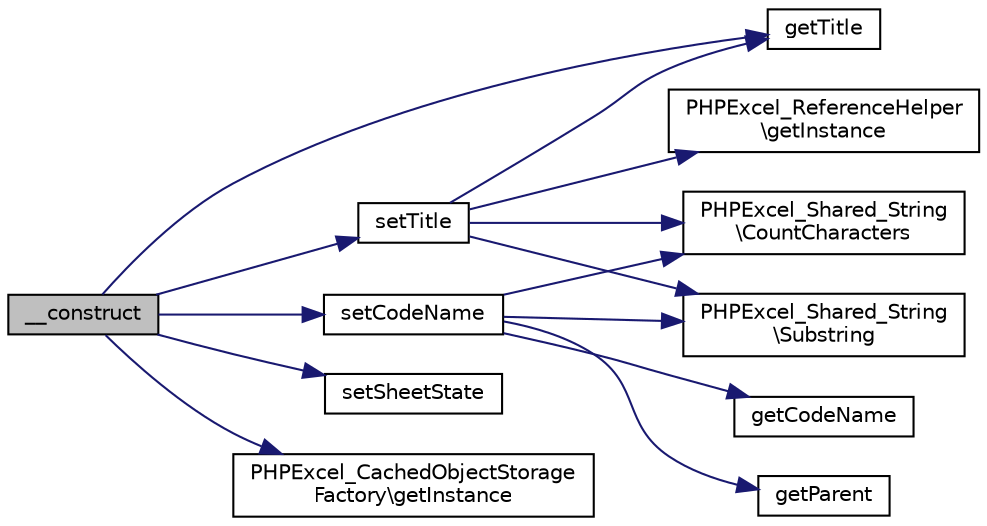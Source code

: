 digraph "__construct"
{
  edge [fontname="Helvetica",fontsize="10",labelfontname="Helvetica",labelfontsize="10"];
  node [fontname="Helvetica",fontsize="10",shape=record];
  rankdir="LR";
  Node0 [label="__construct",height=0.2,width=0.4,color="black", fillcolor="grey75", style="filled", fontcolor="black"];
  Node0 -> Node1 [color="midnightblue",fontsize="10",style="solid",fontname="Helvetica"];
  Node1 [label="setTitle",height=0.2,width=0.4,color="black", fillcolor="white", style="filled",URL="$class_p_h_p_excel___worksheet.html#a1eae9d3f95e07d330846afef55ef67ff"];
  Node1 -> Node2 [color="midnightblue",fontsize="10",style="solid",fontname="Helvetica"];
  Node2 [label="getTitle",height=0.2,width=0.4,color="black", fillcolor="white", style="filled",URL="$class_p_h_p_excel___worksheet.html#a95e859a4588a39a1824b717378a84c29"];
  Node1 -> Node3 [color="midnightblue",fontsize="10",style="solid",fontname="Helvetica"];
  Node3 [label="PHPExcel_Shared_String\l\\CountCharacters",height=0.2,width=0.4,color="black", fillcolor="white", style="filled",URL="$class_p_h_p_excel___shared___string.html#a23824c62b6aee1f2be9c1bb05ebe5c5d"];
  Node1 -> Node4 [color="midnightblue",fontsize="10",style="solid",fontname="Helvetica"];
  Node4 [label="PHPExcel_Shared_String\l\\Substring",height=0.2,width=0.4,color="black", fillcolor="white", style="filled",URL="$class_p_h_p_excel___shared___string.html#a1730a00561eccc5552cc038d1f55832a"];
  Node1 -> Node5 [color="midnightblue",fontsize="10",style="solid",fontname="Helvetica"];
  Node5 [label="PHPExcel_ReferenceHelper\l\\getInstance",height=0.2,width=0.4,color="black", fillcolor="white", style="filled",URL="$class_p_h_p_excel___reference_helper.html#ac93fbec81f07e5d15f80db907e63dc10"];
  Node0 -> Node6 [color="midnightblue",fontsize="10",style="solid",fontname="Helvetica"];
  Node6 [label="setCodeName",height=0.2,width=0.4,color="black", fillcolor="white", style="filled",URL="$class_p_h_p_excel___worksheet.html#addc3b51bdbcad4fb6f979aa442870138"];
  Node6 -> Node7 [color="midnightblue",fontsize="10",style="solid",fontname="Helvetica"];
  Node7 [label="getCodeName",height=0.2,width=0.4,color="black", fillcolor="white", style="filled",URL="$class_p_h_p_excel___worksheet.html#a174cb231041e2d481323129c774157e6"];
  Node6 -> Node8 [color="midnightblue",fontsize="10",style="solid",fontname="Helvetica"];
  Node8 [label="getParent",height=0.2,width=0.4,color="black", fillcolor="white", style="filled",URL="$class_p_h_p_excel___worksheet.html#a95ecaee3537b1ad29b04ef383a57bbae"];
  Node6 -> Node3 [color="midnightblue",fontsize="10",style="solid",fontname="Helvetica"];
  Node6 -> Node4 [color="midnightblue",fontsize="10",style="solid",fontname="Helvetica"];
  Node0 -> Node2 [color="midnightblue",fontsize="10",style="solid",fontname="Helvetica"];
  Node0 -> Node9 [color="midnightblue",fontsize="10",style="solid",fontname="Helvetica"];
  Node9 [label="setSheetState",height=0.2,width=0.4,color="black", fillcolor="white", style="filled",URL="$class_p_h_p_excel___worksheet.html#a78661f3896c2ff01308b0f8108094f88"];
  Node0 -> Node10 [color="midnightblue",fontsize="10",style="solid",fontname="Helvetica"];
  Node10 [label="PHPExcel_CachedObjectStorage\lFactory\\getInstance",height=0.2,width=0.4,color="black", fillcolor="white", style="filled",URL="$class_p_h_p_excel___cached_object_storage_factory.html#a4d902c39ecbe5c59982e70ba64ac76cb"];
}
